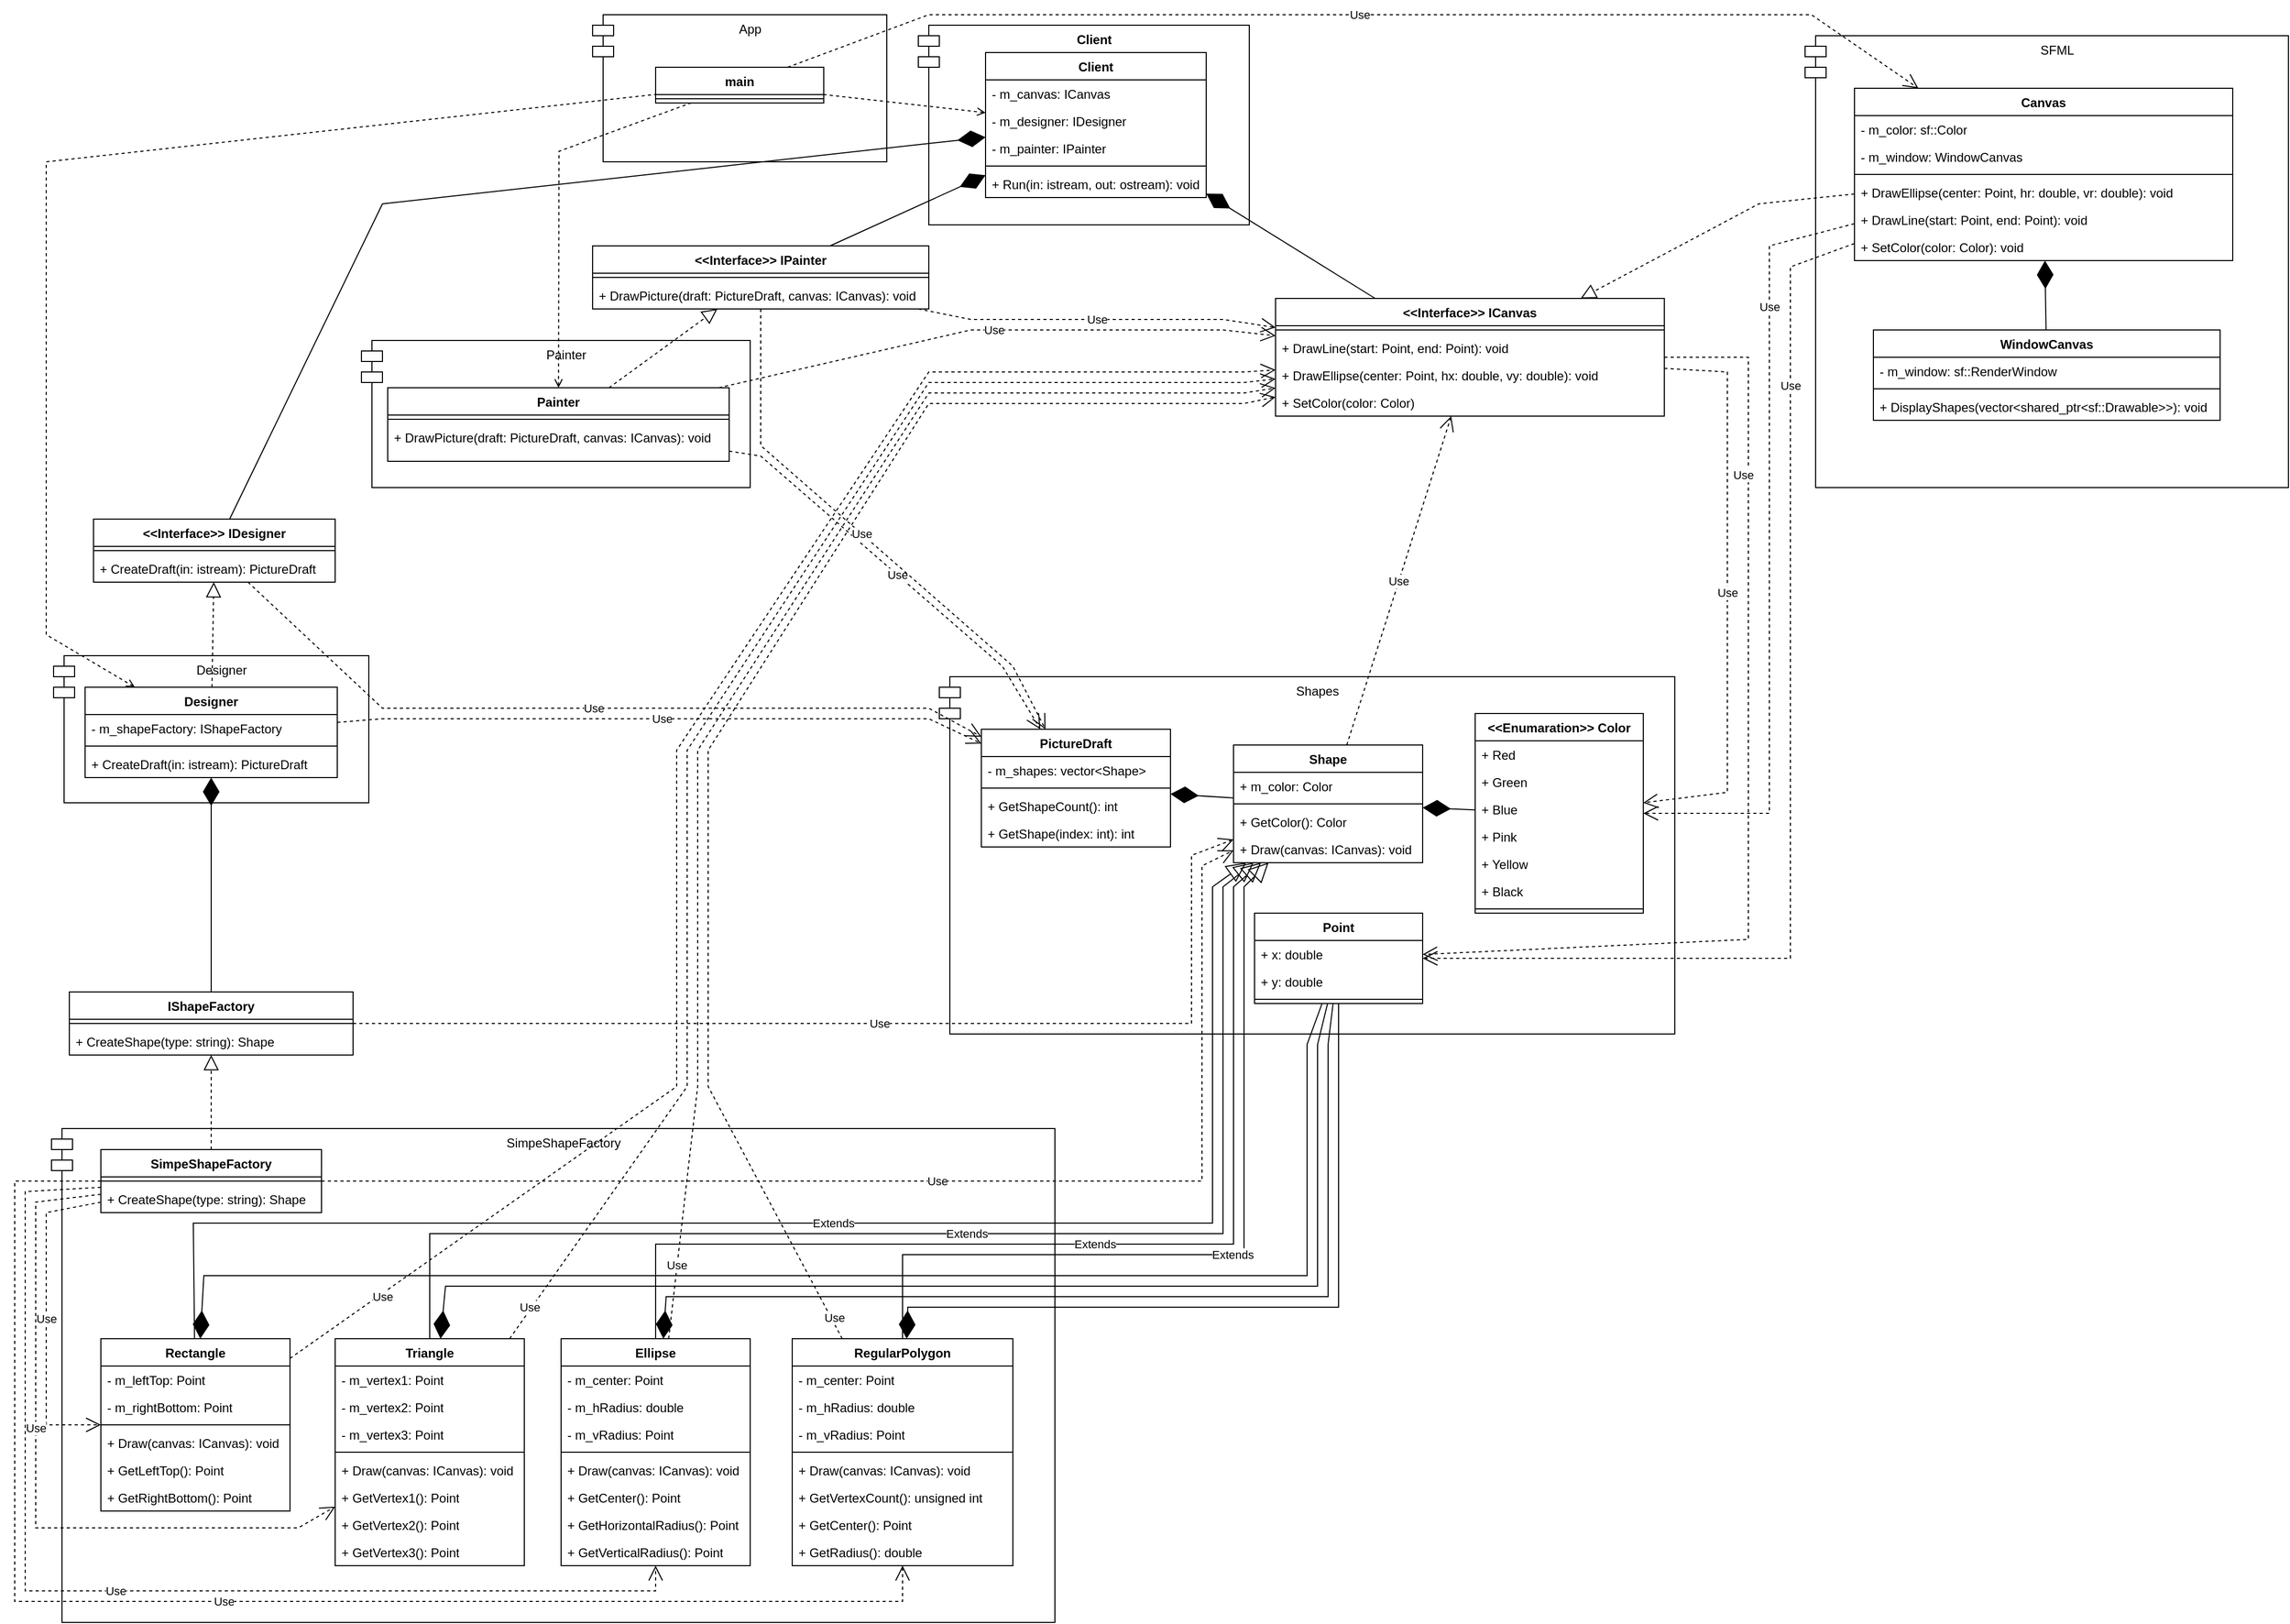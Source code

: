 <mxfile version="24.7.17">
  <diagram id="C5RBs43oDa-KdzZeNtuy" name="Page-1">
    <mxGraphModel dx="2014" dy="634" grid="1" gridSize="10" guides="1" tooltips="1" connect="1" arrows="1" fold="1" page="1" pageScale="1" pageWidth="827" pageHeight="1169" math="0" shadow="0">
      <root>
        <mxCell id="WIyWlLk6GJQsqaUBKTNV-0" />
        <mxCell id="WIyWlLk6GJQsqaUBKTNV-1" parent="WIyWlLk6GJQsqaUBKTNV-0" />
        <mxCell id="qUWOvB7P-RIT3ytEnXdl-80" value="SimpeShapeFactory" style="shape=module;align=left;spacingLeft=20;align=center;verticalAlign=top;whiteSpace=wrap;html=1;" parent="WIyWlLk6GJQsqaUBKTNV-1" vertex="1">
          <mxGeometry x="-475" y="1080" width="955" height="470" as="geometry" />
        </mxCell>
        <mxCell id="qUWOvB7P-RIT3ytEnXdl-72" value="Designer" style="shape=module;align=left;spacingLeft=20;align=center;verticalAlign=top;whiteSpace=wrap;html=1;" parent="WIyWlLk6GJQsqaUBKTNV-1" vertex="1">
          <mxGeometry x="-473" y="630" width="300" height="140" as="geometry" />
        </mxCell>
        <mxCell id="qUWOvB7P-RIT3ytEnXdl-71" value="Painter" style="shape=module;align=left;spacingLeft=20;align=center;verticalAlign=top;whiteSpace=wrap;html=1;" parent="WIyWlLk6GJQsqaUBKTNV-1" vertex="1">
          <mxGeometry x="-180" y="330" width="370" height="140" as="geometry" />
        </mxCell>
        <mxCell id="qUWOvB7P-RIT3ytEnXdl-24" value="Shapes" style="shape=module;align=left;spacingLeft=20;align=center;verticalAlign=top;whiteSpace=wrap;html=1;" parent="WIyWlLk6GJQsqaUBKTNV-1" vertex="1">
          <mxGeometry x="370" y="650" width="700" height="340" as="geometry" />
        </mxCell>
        <mxCell id="mTHOiytMiAY_9Srzv-4_-0" value="App" style="shape=module;align=left;spacingLeft=20;align=center;verticalAlign=top;whiteSpace=wrap;html=1;" parent="WIyWlLk6GJQsqaUBKTNV-1" vertex="1">
          <mxGeometry x="40" y="20" width="280" height="140" as="geometry" />
        </mxCell>
        <mxCell id="mTHOiytMiAY_9Srzv-4_-1" value="main" style="swimlane;fontStyle=1;align=center;verticalAlign=top;childLayout=stackLayout;horizontal=1;startSize=26;horizontalStack=0;resizeParent=1;resizeParentMax=0;resizeLast=0;collapsible=1;marginBottom=0;whiteSpace=wrap;html=1;" parent="WIyWlLk6GJQsqaUBKTNV-1" vertex="1">
          <mxGeometry x="100" y="70" width="160" height="34" as="geometry" />
        </mxCell>
        <mxCell id="mTHOiytMiAY_9Srzv-4_-3" value="" style="line;strokeWidth=1;fillColor=none;align=left;verticalAlign=middle;spacingTop=-1;spacingLeft=3;spacingRight=3;rotatable=0;labelPosition=right;points=[];portConstraint=eastwest;strokeColor=inherit;" parent="mTHOiytMiAY_9Srzv-4_-1" vertex="1">
          <mxGeometry y="26" width="160" height="8" as="geometry" />
        </mxCell>
        <mxCell id="iTU8CWuqNN1o5s3GDNfk-7" value="&lt;span style=&quot;font-weight: 700;&quot;&gt;Client&lt;/span&gt;" style="shape=module;align=left;spacingLeft=20;align=center;verticalAlign=top;whiteSpace=wrap;html=1;" parent="WIyWlLk6GJQsqaUBKTNV-1" vertex="1">
          <mxGeometry x="350" y="30" width="315" height="190" as="geometry" />
        </mxCell>
        <mxCell id="iTU8CWuqNN1o5s3GDNfk-0" value="Client" style="swimlane;fontStyle=1;align=center;verticalAlign=top;childLayout=stackLayout;horizontal=1;startSize=26;horizontalStack=0;resizeParent=1;resizeParentMax=0;resizeLast=0;collapsible=1;marginBottom=0;whiteSpace=wrap;html=1;" parent="WIyWlLk6GJQsqaUBKTNV-1" vertex="1">
          <mxGeometry x="414" y="56" width="210" height="138" as="geometry" />
        </mxCell>
        <mxCell id="iTU8CWuqNN1o5s3GDNfk-1" value="- m_canvas: ICanvas" style="text;strokeColor=none;fillColor=none;align=left;verticalAlign=top;spacingLeft=4;spacingRight=4;overflow=hidden;rotatable=0;points=[[0,0.5],[1,0.5]];portConstraint=eastwest;whiteSpace=wrap;html=1;" parent="iTU8CWuqNN1o5s3GDNfk-0" vertex="1">
          <mxGeometry y="26" width="210" height="26" as="geometry" />
        </mxCell>
        <mxCell id="iTU8CWuqNN1o5s3GDNfk-4" value="- m_designer: IDesigner" style="text;strokeColor=none;fillColor=none;align=left;verticalAlign=top;spacingLeft=4;spacingRight=4;overflow=hidden;rotatable=0;points=[[0,0.5],[1,0.5]];portConstraint=eastwest;whiteSpace=wrap;html=1;" parent="iTU8CWuqNN1o5s3GDNfk-0" vertex="1">
          <mxGeometry y="52" width="210" height="26" as="geometry" />
        </mxCell>
        <mxCell id="iTU8CWuqNN1o5s3GDNfk-5" value="- m_painter: IPainter" style="text;strokeColor=none;fillColor=none;align=left;verticalAlign=top;spacingLeft=4;spacingRight=4;overflow=hidden;rotatable=0;points=[[0,0.5],[1,0.5]];portConstraint=eastwest;whiteSpace=wrap;html=1;" parent="iTU8CWuqNN1o5s3GDNfk-0" vertex="1">
          <mxGeometry y="78" width="210" height="26" as="geometry" />
        </mxCell>
        <mxCell id="iTU8CWuqNN1o5s3GDNfk-2" value="" style="line;strokeWidth=1;fillColor=none;align=left;verticalAlign=middle;spacingTop=-1;spacingLeft=3;spacingRight=3;rotatable=0;labelPosition=right;points=[];portConstraint=eastwest;strokeColor=inherit;" parent="iTU8CWuqNN1o5s3GDNfk-0" vertex="1">
          <mxGeometry y="104" width="210" height="8" as="geometry" />
        </mxCell>
        <mxCell id="iTU8CWuqNN1o5s3GDNfk-3" value="+ Run(in: istream, out: ostream): void" style="text;strokeColor=none;fillColor=none;align=left;verticalAlign=top;spacingLeft=4;spacingRight=4;overflow=hidden;rotatable=0;points=[[0,0.5],[1,0.5]];portConstraint=eastwest;whiteSpace=wrap;html=1;" parent="iTU8CWuqNN1o5s3GDNfk-0" vertex="1">
          <mxGeometry y="112" width="210" height="26" as="geometry" />
        </mxCell>
        <mxCell id="iTU8CWuqNN1o5s3GDNfk-6" value="" style="endArrow=none;endFill=0;endSize=24;html=1;rounded=0;dashed=1;startArrow=open;startFill=0;" parent="WIyWlLk6GJQsqaUBKTNV-1" source="iTU8CWuqNN1o5s3GDNfk-0" target="mTHOiytMiAY_9Srzv-4_-1" edge="1">
          <mxGeometry width="160" relative="1" as="geometry">
            <mxPoint x="130" y="200" as="sourcePoint" />
            <mxPoint x="290" y="200" as="targetPoint" />
          </mxGeometry>
        </mxCell>
        <mxCell id="iTU8CWuqNN1o5s3GDNfk-9" value="&amp;lt;&amp;lt;Interface&amp;gt;&amp;gt; IPainter" style="swimlane;fontStyle=1;align=center;verticalAlign=top;childLayout=stackLayout;horizontal=1;startSize=26;horizontalStack=0;resizeParent=1;resizeParentMax=0;resizeLast=0;collapsible=1;marginBottom=0;whiteSpace=wrap;html=1;" parent="WIyWlLk6GJQsqaUBKTNV-1" vertex="1">
          <mxGeometry x="40" y="240" width="320" height="60" as="geometry" />
        </mxCell>
        <mxCell id="iTU8CWuqNN1o5s3GDNfk-11" value="" style="line;strokeWidth=1;fillColor=none;align=left;verticalAlign=middle;spacingTop=-1;spacingLeft=3;spacingRight=3;rotatable=0;labelPosition=right;points=[];portConstraint=eastwest;strokeColor=inherit;" parent="iTU8CWuqNN1o5s3GDNfk-9" vertex="1">
          <mxGeometry y="26" width="320" height="8" as="geometry" />
        </mxCell>
        <mxCell id="iTU8CWuqNN1o5s3GDNfk-12" value="+ DrawPicture(draft: PictureDraft, canvas: ICanvas): void" style="text;strokeColor=none;fillColor=none;align=left;verticalAlign=top;spacingLeft=4;spacingRight=4;overflow=hidden;rotatable=0;points=[[0,0.5],[1,0.5]];portConstraint=eastwest;whiteSpace=wrap;html=1;" parent="iTU8CWuqNN1o5s3GDNfk-9" vertex="1">
          <mxGeometry y="34" width="320" height="26" as="geometry" />
        </mxCell>
        <mxCell id="qUWOvB7P-RIT3ytEnXdl-0" value="&amp;lt;&amp;lt;Interface&amp;gt;&amp;gt; IDesigner" style="swimlane;fontStyle=1;align=center;verticalAlign=top;childLayout=stackLayout;horizontal=1;startSize=26;horizontalStack=0;resizeParent=1;resizeParentMax=0;resizeLast=0;collapsible=1;marginBottom=0;whiteSpace=wrap;html=1;" parent="WIyWlLk6GJQsqaUBKTNV-1" vertex="1">
          <mxGeometry x="-435" y="500" width="230" height="60" as="geometry" />
        </mxCell>
        <mxCell id="qUWOvB7P-RIT3ytEnXdl-1" value="" style="line;strokeWidth=1;fillColor=none;align=left;verticalAlign=middle;spacingTop=-1;spacingLeft=3;spacingRight=3;rotatable=0;labelPosition=right;points=[];portConstraint=eastwest;strokeColor=inherit;" parent="qUWOvB7P-RIT3ytEnXdl-0" vertex="1">
          <mxGeometry y="26" width="230" height="8" as="geometry" />
        </mxCell>
        <mxCell id="qUWOvB7P-RIT3ytEnXdl-2" value="+ CreateDraft(in: istream):&amp;nbsp;&lt;span style=&quot;text-align: center;&quot;&gt;PictureDraft&lt;/span&gt;" style="text;strokeColor=none;fillColor=none;align=left;verticalAlign=top;spacingLeft=4;spacingRight=4;overflow=hidden;rotatable=0;points=[[0,0.5],[1,0.5]];portConstraint=eastwest;whiteSpace=wrap;html=1;" parent="qUWOvB7P-RIT3ytEnXdl-0" vertex="1">
          <mxGeometry y="34" width="230" height="26" as="geometry" />
        </mxCell>
        <mxCell id="qUWOvB7P-RIT3ytEnXdl-3" value="" style="endArrow=diamondThin;endFill=1;endSize=24;html=1;rounded=0;" parent="WIyWlLk6GJQsqaUBKTNV-1" source="iTU8CWuqNN1o5s3GDNfk-9" target="iTU8CWuqNN1o5s3GDNfk-0" edge="1">
          <mxGeometry width="160" relative="1" as="geometry">
            <mxPoint x="40" y="410" as="sourcePoint" />
            <mxPoint x="20" y="460" as="targetPoint" />
          </mxGeometry>
        </mxCell>
        <mxCell id="qUWOvB7P-RIT3ytEnXdl-4" value="" style="endArrow=diamondThin;endFill=1;endSize=24;html=1;rounded=0;" parent="WIyWlLk6GJQsqaUBKTNV-1" source="qUWOvB7P-RIT3ytEnXdl-0" target="iTU8CWuqNN1o5s3GDNfk-0" edge="1">
          <mxGeometry width="160" relative="1" as="geometry">
            <mxPoint x="215" y="420" as="sourcePoint" />
            <mxPoint x="215" y="374" as="targetPoint" />
            <Array as="points">
              <mxPoint x="-160" y="200" />
            </Array>
          </mxGeometry>
        </mxCell>
        <mxCell id="qUWOvB7P-RIT3ytEnXdl-5" value="PictureDraft" style="swimlane;fontStyle=1;align=center;verticalAlign=top;childLayout=stackLayout;horizontal=1;startSize=26;horizontalStack=0;resizeParent=1;resizeParentMax=0;resizeLast=0;collapsible=1;marginBottom=0;whiteSpace=wrap;html=1;" parent="WIyWlLk6GJQsqaUBKTNV-1" vertex="1">
          <mxGeometry x="410" y="700" width="180" height="112" as="geometry" />
        </mxCell>
        <mxCell id="qUWOvB7P-RIT3ytEnXdl-6" value="- m_shapes: vector&amp;lt;Shape&amp;gt;" style="text;strokeColor=none;fillColor=none;align=left;verticalAlign=top;spacingLeft=4;spacingRight=4;overflow=hidden;rotatable=0;points=[[0,0.5],[1,0.5]];portConstraint=eastwest;whiteSpace=wrap;html=1;" parent="qUWOvB7P-RIT3ytEnXdl-5" vertex="1">
          <mxGeometry y="26" width="180" height="26" as="geometry" />
        </mxCell>
        <mxCell id="qUWOvB7P-RIT3ytEnXdl-7" value="" style="line;strokeWidth=1;fillColor=none;align=left;verticalAlign=middle;spacingTop=-1;spacingLeft=3;spacingRight=3;rotatable=0;labelPosition=right;points=[];portConstraint=eastwest;strokeColor=inherit;" parent="qUWOvB7P-RIT3ytEnXdl-5" vertex="1">
          <mxGeometry y="52" width="180" height="8" as="geometry" />
        </mxCell>
        <mxCell id="qUWOvB7P-RIT3ytEnXdl-8" value="+ GetShapeCount(): int" style="text;strokeColor=none;fillColor=none;align=left;verticalAlign=top;spacingLeft=4;spacingRight=4;overflow=hidden;rotatable=0;points=[[0,0.5],[1,0.5]];portConstraint=eastwest;whiteSpace=wrap;html=1;" parent="qUWOvB7P-RIT3ytEnXdl-5" vertex="1">
          <mxGeometry y="60" width="180" height="26" as="geometry" />
        </mxCell>
        <mxCell id="qUWOvB7P-RIT3ytEnXdl-9" value="+ GetShape(index: int): int" style="text;strokeColor=none;fillColor=none;align=left;verticalAlign=top;spacingLeft=4;spacingRight=4;overflow=hidden;rotatable=0;points=[[0,0.5],[1,0.5]];portConstraint=eastwest;whiteSpace=wrap;html=1;" parent="qUWOvB7P-RIT3ytEnXdl-5" vertex="1">
          <mxGeometry y="86" width="180" height="26" as="geometry" />
        </mxCell>
        <mxCell id="qUWOvB7P-RIT3ytEnXdl-10" value="Shape" style="swimlane;fontStyle=1;align=center;verticalAlign=top;childLayout=stackLayout;horizontal=1;startSize=26;horizontalStack=0;resizeParent=1;resizeParentMax=0;resizeLast=0;collapsible=1;marginBottom=0;whiteSpace=wrap;html=1;" parent="WIyWlLk6GJQsqaUBKTNV-1" vertex="1">
          <mxGeometry x="650" y="715" width="180" height="112" as="geometry" />
        </mxCell>
        <mxCell id="qUWOvB7P-RIT3ytEnXdl-11" value="+ m_color: Color" style="text;strokeColor=none;fillColor=none;align=left;verticalAlign=top;spacingLeft=4;spacingRight=4;overflow=hidden;rotatable=0;points=[[0,0.5],[1,0.5]];portConstraint=eastwest;whiteSpace=wrap;html=1;" parent="qUWOvB7P-RIT3ytEnXdl-10" vertex="1">
          <mxGeometry y="26" width="180" height="26" as="geometry" />
        </mxCell>
        <mxCell id="qUWOvB7P-RIT3ytEnXdl-12" value="" style="line;strokeWidth=1;fillColor=none;align=left;verticalAlign=middle;spacingTop=-1;spacingLeft=3;spacingRight=3;rotatable=0;labelPosition=right;points=[];portConstraint=eastwest;strokeColor=inherit;" parent="qUWOvB7P-RIT3ytEnXdl-10" vertex="1">
          <mxGeometry y="52" width="180" height="8" as="geometry" />
        </mxCell>
        <mxCell id="qUWOvB7P-RIT3ytEnXdl-13" value="+ GetColor(): Color" style="text;strokeColor=none;fillColor=none;align=left;verticalAlign=top;spacingLeft=4;spacingRight=4;overflow=hidden;rotatable=0;points=[[0,0.5],[1,0.5]];portConstraint=eastwest;whiteSpace=wrap;html=1;" parent="qUWOvB7P-RIT3ytEnXdl-10" vertex="1">
          <mxGeometry y="60" width="180" height="26" as="geometry" />
        </mxCell>
        <mxCell id="qUWOvB7P-RIT3ytEnXdl-37" value="+ Draw(canvas: ICanvas): void" style="text;strokeColor=none;fillColor=none;align=left;verticalAlign=top;spacingLeft=4;spacingRight=4;overflow=hidden;rotatable=0;points=[[0,0.5],[1,0.5]];portConstraint=eastwest;whiteSpace=wrap;html=1;" parent="qUWOvB7P-RIT3ytEnXdl-10" vertex="1">
          <mxGeometry y="86" width="180" height="26" as="geometry" />
        </mxCell>
        <mxCell id="qUWOvB7P-RIT3ytEnXdl-14" value="&amp;lt;&amp;lt;Enumaration&amp;gt;&amp;gt; Color" style="swimlane;fontStyle=1;align=center;verticalAlign=top;childLayout=stackLayout;horizontal=1;startSize=26;horizontalStack=0;resizeParent=1;resizeParentMax=0;resizeLast=0;collapsible=1;marginBottom=0;whiteSpace=wrap;html=1;" parent="WIyWlLk6GJQsqaUBKTNV-1" vertex="1">
          <mxGeometry x="880" y="685" width="160" height="190" as="geometry" />
        </mxCell>
        <mxCell id="qUWOvB7P-RIT3ytEnXdl-15" value="+ Red" style="text;strokeColor=none;fillColor=none;align=left;verticalAlign=top;spacingLeft=4;spacingRight=4;overflow=hidden;rotatable=0;points=[[0,0.5],[1,0.5]];portConstraint=eastwest;whiteSpace=wrap;html=1;" parent="qUWOvB7P-RIT3ytEnXdl-14" vertex="1">
          <mxGeometry y="26" width="160" height="26" as="geometry" />
        </mxCell>
        <mxCell id="qUWOvB7P-RIT3ytEnXdl-18" value="+ Green" style="text;strokeColor=none;fillColor=none;align=left;verticalAlign=top;spacingLeft=4;spacingRight=4;overflow=hidden;rotatable=0;points=[[0,0.5],[1,0.5]];portConstraint=eastwest;whiteSpace=wrap;html=1;" parent="qUWOvB7P-RIT3ytEnXdl-14" vertex="1">
          <mxGeometry y="52" width="160" height="26" as="geometry" />
        </mxCell>
        <mxCell id="qUWOvB7P-RIT3ytEnXdl-19" value="+ Blue" style="text;strokeColor=none;fillColor=none;align=left;verticalAlign=top;spacingLeft=4;spacingRight=4;overflow=hidden;rotatable=0;points=[[0,0.5],[1,0.5]];portConstraint=eastwest;whiteSpace=wrap;html=1;" parent="qUWOvB7P-RIT3ytEnXdl-14" vertex="1">
          <mxGeometry y="78" width="160" height="26" as="geometry" />
        </mxCell>
        <mxCell id="qUWOvB7P-RIT3ytEnXdl-20" value="+ Pink" style="text;strokeColor=none;fillColor=none;align=left;verticalAlign=top;spacingLeft=4;spacingRight=4;overflow=hidden;rotatable=0;points=[[0,0.5],[1,0.5]];portConstraint=eastwest;whiteSpace=wrap;html=1;" parent="qUWOvB7P-RIT3ytEnXdl-14" vertex="1">
          <mxGeometry y="104" width="160" height="26" as="geometry" />
        </mxCell>
        <mxCell id="qUWOvB7P-RIT3ytEnXdl-21" value="+ Yellow" style="text;strokeColor=none;fillColor=none;align=left;verticalAlign=top;spacingLeft=4;spacingRight=4;overflow=hidden;rotatable=0;points=[[0,0.5],[1,0.5]];portConstraint=eastwest;whiteSpace=wrap;html=1;" parent="qUWOvB7P-RIT3ytEnXdl-14" vertex="1">
          <mxGeometry y="130" width="160" height="26" as="geometry" />
        </mxCell>
        <mxCell id="qUWOvB7P-RIT3ytEnXdl-22" value="+ Black" style="text;strokeColor=none;fillColor=none;align=left;verticalAlign=top;spacingLeft=4;spacingRight=4;overflow=hidden;rotatable=0;points=[[0,0.5],[1,0.5]];portConstraint=eastwest;whiteSpace=wrap;html=1;" parent="qUWOvB7P-RIT3ytEnXdl-14" vertex="1">
          <mxGeometry y="156" width="160" height="26" as="geometry" />
        </mxCell>
        <mxCell id="qUWOvB7P-RIT3ytEnXdl-16" value="" style="line;strokeWidth=1;fillColor=none;align=left;verticalAlign=middle;spacingTop=-1;spacingLeft=3;spacingRight=3;rotatable=0;labelPosition=right;points=[];portConstraint=eastwest;strokeColor=inherit;" parent="qUWOvB7P-RIT3ytEnXdl-14" vertex="1">
          <mxGeometry y="182" width="160" height="8" as="geometry" />
        </mxCell>
        <mxCell id="qUWOvB7P-RIT3ytEnXdl-23" value="" style="endArrow=diamondThin;endFill=1;endSize=24;html=1;rounded=0;" parent="WIyWlLk6GJQsqaUBKTNV-1" source="qUWOvB7P-RIT3ytEnXdl-14" target="qUWOvB7P-RIT3ytEnXdl-10" edge="1">
          <mxGeometry width="160" relative="1" as="geometry">
            <mxPoint x="620" y="680" as="sourcePoint" />
            <mxPoint x="780" y="680" as="targetPoint" />
          </mxGeometry>
        </mxCell>
        <mxCell id="qUWOvB7P-RIT3ytEnXdl-26" value="" style="endArrow=diamondThin;endFill=1;endSize=24;html=1;rounded=0;" parent="WIyWlLk6GJQsqaUBKTNV-1" source="qUWOvB7P-RIT3ytEnXdl-10" target="qUWOvB7P-RIT3ytEnXdl-5" edge="1">
          <mxGeometry width="160" relative="1" as="geometry">
            <mxPoint x="880" y="764" as="sourcePoint" />
            <mxPoint x="810" y="754" as="targetPoint" />
          </mxGeometry>
        </mxCell>
        <mxCell id="qUWOvB7P-RIT3ytEnXdl-27" value="SFML" style="shape=module;align=left;spacingLeft=20;align=center;verticalAlign=top;whiteSpace=wrap;html=1;" parent="WIyWlLk6GJQsqaUBKTNV-1" vertex="1">
          <mxGeometry x="1194" y="40" width="460" height="430" as="geometry" />
        </mxCell>
        <mxCell id="qUWOvB7P-RIT3ytEnXdl-28" value="Use" style="endArrow=open;endSize=12;dashed=1;html=1;rounded=0;" parent="WIyWlLk6GJQsqaUBKTNV-1" source="qUWOvB7P-RIT3ytEnXdl-0" target="qUWOvB7P-RIT3ytEnXdl-5" edge="1">
          <mxGeometry width="160" relative="1" as="geometry">
            <mxPoint x="300" y="520" as="sourcePoint" />
            <mxPoint x="460" y="520" as="targetPoint" />
            <Array as="points">
              <mxPoint x="-160" y="680" />
              <mxPoint x="360" y="680" />
            </Array>
          </mxGeometry>
        </mxCell>
        <mxCell id="qUWOvB7P-RIT3ytEnXdl-29" value="&amp;lt;&amp;lt;Interface&amp;gt;&amp;gt; ICanvas" style="swimlane;fontStyle=1;align=center;verticalAlign=top;childLayout=stackLayout;horizontal=1;startSize=26;horizontalStack=0;resizeParent=1;resizeParentMax=0;resizeLast=0;collapsible=1;marginBottom=0;whiteSpace=wrap;html=1;" parent="WIyWlLk6GJQsqaUBKTNV-1" vertex="1">
          <mxGeometry x="690" y="290" width="370" height="112" as="geometry" />
        </mxCell>
        <mxCell id="qUWOvB7P-RIT3ytEnXdl-30" value="" style="line;strokeWidth=1;fillColor=none;align=left;verticalAlign=middle;spacingTop=-1;spacingLeft=3;spacingRight=3;rotatable=0;labelPosition=right;points=[];portConstraint=eastwest;strokeColor=inherit;" parent="qUWOvB7P-RIT3ytEnXdl-29" vertex="1">
          <mxGeometry y="26" width="370" height="8" as="geometry" />
        </mxCell>
        <mxCell id="qUWOvB7P-RIT3ytEnXdl-31" value="+ DrawLine(start: Point, end: Point): void" style="text;strokeColor=none;fillColor=none;align=left;verticalAlign=top;spacingLeft=4;spacingRight=4;overflow=hidden;rotatable=0;points=[[0,0.5],[1,0.5]];portConstraint=eastwest;whiteSpace=wrap;html=1;" parent="qUWOvB7P-RIT3ytEnXdl-29" vertex="1">
          <mxGeometry y="34" width="370" height="26" as="geometry" />
        </mxCell>
        <mxCell id="qUWOvB7P-RIT3ytEnXdl-32" value="+ DrawEllipse(center: Point, hx: double, vy: double): void" style="text;strokeColor=none;fillColor=none;align=left;verticalAlign=top;spacingLeft=4;spacingRight=4;overflow=hidden;rotatable=0;points=[[0,0.5],[1,0.5]];portConstraint=eastwest;whiteSpace=wrap;html=1;" parent="qUWOvB7P-RIT3ytEnXdl-29" vertex="1">
          <mxGeometry y="60" width="370" height="26" as="geometry" />
        </mxCell>
        <mxCell id="qUWOvB7P-RIT3ytEnXdl-33" value="+ SetColor(color: Color)" style="text;strokeColor=none;fillColor=none;align=left;verticalAlign=top;spacingLeft=4;spacingRight=4;overflow=hidden;rotatable=0;points=[[0,0.5],[1,0.5]];portConstraint=eastwest;whiteSpace=wrap;html=1;" parent="qUWOvB7P-RIT3ytEnXdl-29" vertex="1">
          <mxGeometry y="86" width="370" height="26" as="geometry" />
        </mxCell>
        <mxCell id="qUWOvB7P-RIT3ytEnXdl-34" value="" style="endArrow=diamondThin;endFill=1;endSize=24;html=1;rounded=0;" parent="WIyWlLk6GJQsqaUBKTNV-1" source="qUWOvB7P-RIT3ytEnXdl-29" target="iTU8CWuqNN1o5s3GDNfk-0" edge="1">
          <mxGeometry width="160" relative="1" as="geometry">
            <mxPoint x="442" y="420" as="sourcePoint" />
            <mxPoint x="490" y="204" as="targetPoint" />
          </mxGeometry>
        </mxCell>
        <mxCell id="qUWOvB7P-RIT3ytEnXdl-36" value="Use" style="endArrow=open;endSize=12;dashed=1;html=1;rounded=0;" parent="WIyWlLk6GJQsqaUBKTNV-1" source="qUWOvB7P-RIT3ytEnXdl-29" target="qUWOvB7P-RIT3ytEnXdl-14" edge="1">
          <mxGeometry width="160" relative="1" as="geometry">
            <mxPoint x="700" y="360" as="sourcePoint" />
            <mxPoint x="860" y="360" as="targetPoint" />
            <Array as="points">
              <mxPoint x="1120" y="360" />
              <mxPoint x="1120" y="760" />
            </Array>
          </mxGeometry>
        </mxCell>
        <mxCell id="qUWOvB7P-RIT3ytEnXdl-38" value="Use" style="endArrow=open;endSize=12;dashed=1;html=1;rounded=0;" parent="WIyWlLk6GJQsqaUBKTNV-1" source="qUWOvB7P-RIT3ytEnXdl-10" target="qUWOvB7P-RIT3ytEnXdl-29" edge="1">
          <mxGeometry width="160" relative="1" as="geometry">
            <mxPoint x="310" y="510" as="sourcePoint" />
            <mxPoint x="470" y="510" as="targetPoint" />
          </mxGeometry>
        </mxCell>
        <mxCell id="qUWOvB7P-RIT3ytEnXdl-39" value="Canvas" style="swimlane;fontStyle=1;align=center;verticalAlign=top;childLayout=stackLayout;horizontal=1;startSize=26;horizontalStack=0;resizeParent=1;resizeParentMax=0;resizeLast=0;collapsible=1;marginBottom=0;whiteSpace=wrap;html=1;" parent="WIyWlLk6GJQsqaUBKTNV-1" vertex="1">
          <mxGeometry x="1241" y="90" width="360" height="164" as="geometry" />
        </mxCell>
        <mxCell id="qUWOvB7P-RIT3ytEnXdl-40" value="- m_color: sf::Color" style="text;strokeColor=none;fillColor=none;align=left;verticalAlign=top;spacingLeft=4;spacingRight=4;overflow=hidden;rotatable=0;points=[[0,0.5],[1,0.5]];portConstraint=eastwest;whiteSpace=wrap;html=1;" parent="qUWOvB7P-RIT3ytEnXdl-39" vertex="1">
          <mxGeometry y="26" width="360" height="26" as="geometry" />
        </mxCell>
        <mxCell id="qUWOvB7P-RIT3ytEnXdl-55" value="- m_window: WindowCanvas" style="text;strokeColor=none;fillColor=none;align=left;verticalAlign=top;spacingLeft=4;spacingRight=4;overflow=hidden;rotatable=0;points=[[0,0.5],[1,0.5]];portConstraint=eastwest;whiteSpace=wrap;html=1;" parent="qUWOvB7P-RIT3ytEnXdl-39" vertex="1">
          <mxGeometry y="52" width="360" height="26" as="geometry" />
        </mxCell>
        <mxCell id="qUWOvB7P-RIT3ytEnXdl-41" value="" style="line;strokeWidth=1;fillColor=none;align=left;verticalAlign=middle;spacingTop=-1;spacingLeft=3;spacingRight=3;rotatable=0;labelPosition=right;points=[];portConstraint=eastwest;strokeColor=inherit;" parent="qUWOvB7P-RIT3ytEnXdl-39" vertex="1">
          <mxGeometry y="78" width="360" height="8" as="geometry" />
        </mxCell>
        <mxCell id="qUWOvB7P-RIT3ytEnXdl-49" value="+ DrawEllipse(center: Point, hr: double, vr: double): void" style="text;strokeColor=none;fillColor=none;align=left;verticalAlign=top;spacingLeft=4;spacingRight=4;overflow=hidden;rotatable=0;points=[[0,0.5],[1,0.5]];portConstraint=eastwest;whiteSpace=wrap;html=1;" parent="qUWOvB7P-RIT3ytEnXdl-39" vertex="1">
          <mxGeometry y="86" width="360" height="26" as="geometry" />
        </mxCell>
        <mxCell id="qUWOvB7P-RIT3ytEnXdl-48" value="+ DrawLine(start: Point, end: Point): void" style="text;strokeColor=none;fillColor=none;align=left;verticalAlign=top;spacingLeft=4;spacingRight=4;overflow=hidden;rotatable=0;points=[[0,0.5],[1,0.5]];portConstraint=eastwest;whiteSpace=wrap;html=1;" parent="qUWOvB7P-RIT3ytEnXdl-39" vertex="1">
          <mxGeometry y="112" width="360" height="26" as="geometry" />
        </mxCell>
        <mxCell id="qUWOvB7P-RIT3ytEnXdl-42" value="+ SetColor(color: Color): void" style="text;strokeColor=none;fillColor=none;align=left;verticalAlign=top;spacingLeft=4;spacingRight=4;overflow=hidden;rotatable=0;points=[[0,0.5],[1,0.5]];portConstraint=eastwest;whiteSpace=wrap;html=1;" parent="qUWOvB7P-RIT3ytEnXdl-39" vertex="1">
          <mxGeometry y="138" width="360" height="26" as="geometry" />
        </mxCell>
        <mxCell id="qUWOvB7P-RIT3ytEnXdl-43" value="Use" style="endArrow=open;endSize=12;dashed=1;html=1;rounded=0;" parent="WIyWlLk6GJQsqaUBKTNV-1" source="qUWOvB7P-RIT3ytEnXdl-39" target="qUWOvB7P-RIT3ytEnXdl-14" edge="1">
          <mxGeometry x="-0.62" width="160" relative="1" as="geometry">
            <mxPoint x="731" y="750" as="sourcePoint" />
            <mxPoint x="891" y="750" as="targetPoint" />
            <Array as="points">
              <mxPoint x="1160" y="240" />
              <mxPoint x="1160" y="780" />
            </Array>
            <mxPoint as="offset" />
          </mxGeometry>
        </mxCell>
        <mxCell id="qUWOvB7P-RIT3ytEnXdl-51" value="WindowCanvas" style="swimlane;fontStyle=1;align=center;verticalAlign=top;childLayout=stackLayout;horizontal=1;startSize=26;horizontalStack=0;resizeParent=1;resizeParentMax=0;resizeLast=0;collapsible=1;marginBottom=0;whiteSpace=wrap;html=1;" parent="WIyWlLk6GJQsqaUBKTNV-1" vertex="1">
          <mxGeometry x="1259" y="320" width="330" height="86" as="geometry" />
        </mxCell>
        <mxCell id="qUWOvB7P-RIT3ytEnXdl-52" value="- m_window: sf::RenderWindow" style="text;strokeColor=none;fillColor=none;align=left;verticalAlign=top;spacingLeft=4;spacingRight=4;overflow=hidden;rotatable=0;points=[[0,0.5],[1,0.5]];portConstraint=eastwest;fontStyle=0" parent="qUWOvB7P-RIT3ytEnXdl-51" vertex="1">
          <mxGeometry y="26" width="330" height="26" as="geometry" />
        </mxCell>
        <mxCell id="qUWOvB7P-RIT3ytEnXdl-53" value="" style="line;strokeWidth=1;fillColor=none;align=left;verticalAlign=middle;spacingTop=-1;spacingLeft=3;spacingRight=3;rotatable=0;labelPosition=right;points=[];portConstraint=eastwest;strokeColor=inherit;" parent="qUWOvB7P-RIT3ytEnXdl-51" vertex="1">
          <mxGeometry y="52" width="330" height="8" as="geometry" />
        </mxCell>
        <mxCell id="qUWOvB7P-RIT3ytEnXdl-54" value="+ DisplayShapes(vector&lt;shared_ptr&lt;sf::Drawable&gt;&gt;): void" style="text;strokeColor=none;fillColor=none;align=left;verticalAlign=top;spacingLeft=4;spacingRight=4;overflow=hidden;rotatable=0;points=[[0,0.5],[1,0.5]];portConstraint=eastwest;fontStyle=0" parent="qUWOvB7P-RIT3ytEnXdl-51" vertex="1">
          <mxGeometry y="60" width="330" height="26" as="geometry" />
        </mxCell>
        <mxCell id="qUWOvB7P-RIT3ytEnXdl-56" value="" style="endArrow=diamondThin;endFill=1;endSize=24;html=1;rounded=0;" parent="WIyWlLk6GJQsqaUBKTNV-1" source="qUWOvB7P-RIT3ytEnXdl-51" target="qUWOvB7P-RIT3ytEnXdl-39" edge="1">
          <mxGeometry width="160" relative="1" as="geometry">
            <mxPoint x="1534" y="180" as="sourcePoint" />
            <mxPoint x="1694" y="180" as="targetPoint" />
          </mxGeometry>
        </mxCell>
        <mxCell id="qUWOvB7P-RIT3ytEnXdl-57" value="Use" style="endArrow=open;endSize=12;dashed=1;html=1;rounded=0;" parent="WIyWlLk6GJQsqaUBKTNV-1" source="iTU8CWuqNN1o5s3GDNfk-9" target="qUWOvB7P-RIT3ytEnXdl-29" edge="1">
          <mxGeometry width="160" relative="1" as="geometry">
            <mxPoint x="320" y="340" as="sourcePoint" />
            <mxPoint x="480" y="340" as="targetPoint" />
            <Array as="points">
              <mxPoint x="400" y="310" />
              <mxPoint x="640" y="310" />
            </Array>
          </mxGeometry>
        </mxCell>
        <mxCell id="qUWOvB7P-RIT3ytEnXdl-59" value="" style="endArrow=block;dashed=1;endFill=0;endSize=12;html=1;rounded=0;" parent="WIyWlLk6GJQsqaUBKTNV-1" source="qUWOvB7P-RIT3ytEnXdl-39" target="qUWOvB7P-RIT3ytEnXdl-29" edge="1">
          <mxGeometry width="160" relative="1" as="geometry">
            <mxPoint x="750" y="460" as="sourcePoint" />
            <mxPoint x="910" y="460" as="targetPoint" />
            <Array as="points">
              <mxPoint x="1150" y="200" />
            </Array>
          </mxGeometry>
        </mxCell>
        <mxCell id="qUWOvB7P-RIT3ytEnXdl-60" value="Designer" style="swimlane;fontStyle=1;align=center;verticalAlign=top;childLayout=stackLayout;horizontal=1;startSize=26;horizontalStack=0;resizeParent=1;resizeParentMax=0;resizeLast=0;collapsible=1;marginBottom=0;whiteSpace=wrap;html=1;" parent="WIyWlLk6GJQsqaUBKTNV-1" vertex="1">
          <mxGeometry x="-443" y="660" width="240" height="86" as="geometry" />
        </mxCell>
        <mxCell id="qUWOvB7P-RIT3ytEnXdl-86" value="- m_shapeFactory: IShapeFactory" style="text;strokeColor=none;fillColor=none;align=left;verticalAlign=top;spacingLeft=4;spacingRight=4;overflow=hidden;rotatable=0;points=[[0,0.5],[1,0.5]];portConstraint=eastwest;whiteSpace=wrap;html=1;" parent="qUWOvB7P-RIT3ytEnXdl-60" vertex="1">
          <mxGeometry y="26" width="240" height="26" as="geometry" />
        </mxCell>
        <mxCell id="qUWOvB7P-RIT3ytEnXdl-62" value="" style="line;strokeWidth=1;fillColor=none;align=left;verticalAlign=middle;spacingTop=-1;spacingLeft=3;spacingRight=3;rotatable=0;labelPosition=right;points=[];portConstraint=eastwest;strokeColor=inherit;" parent="qUWOvB7P-RIT3ytEnXdl-60" vertex="1">
          <mxGeometry y="52" width="240" height="8" as="geometry" />
        </mxCell>
        <mxCell id="qUWOvB7P-RIT3ytEnXdl-73" value="+ CreateDraft(in: istream):&amp;nbsp;&lt;span style=&quot;text-align: center;&quot;&gt;PictureDraft&lt;/span&gt;" style="text;strokeColor=none;fillColor=none;align=left;verticalAlign=top;spacingLeft=4;spacingRight=4;overflow=hidden;rotatable=0;points=[[0,0.5],[1,0.5]];portConstraint=eastwest;whiteSpace=wrap;html=1;" parent="qUWOvB7P-RIT3ytEnXdl-60" vertex="1">
          <mxGeometry y="60" width="240" height="26" as="geometry" />
        </mxCell>
        <mxCell id="qUWOvB7P-RIT3ytEnXdl-64" value="" style="endArrow=block;dashed=1;endFill=0;endSize=12;html=1;rounded=0;" parent="WIyWlLk6GJQsqaUBKTNV-1" source="qUWOvB7P-RIT3ytEnXdl-60" target="qUWOvB7P-RIT3ytEnXdl-0" edge="1">
          <mxGeometry width="160" relative="1" as="geometry">
            <mxPoint y="480" as="sourcePoint" />
            <mxPoint x="160" y="480" as="targetPoint" />
          </mxGeometry>
        </mxCell>
        <mxCell id="qUWOvB7P-RIT3ytEnXdl-65" value="Painter" style="swimlane;fontStyle=1;align=center;verticalAlign=top;childLayout=stackLayout;horizontal=1;startSize=26;horizontalStack=0;resizeParent=1;resizeParentMax=0;resizeLast=0;collapsible=1;marginBottom=0;whiteSpace=wrap;html=1;" parent="WIyWlLk6GJQsqaUBKTNV-1" vertex="1">
          <mxGeometry x="-155" y="375" width="325" height="70" as="geometry" />
        </mxCell>
        <mxCell id="qUWOvB7P-RIT3ytEnXdl-67" value="" style="line;strokeWidth=1;fillColor=none;align=left;verticalAlign=middle;spacingTop=-1;spacingLeft=3;spacingRight=3;rotatable=0;labelPosition=right;points=[];portConstraint=eastwest;strokeColor=inherit;" parent="qUWOvB7P-RIT3ytEnXdl-65" vertex="1">
          <mxGeometry y="26" width="325" height="8" as="geometry" />
        </mxCell>
        <mxCell id="qUWOvB7P-RIT3ytEnXdl-75" value="+ DrawPicture(draft: PictureDraft, canvas: ICanvas): void" style="text;strokeColor=none;fillColor=none;align=left;verticalAlign=top;spacingLeft=4;spacingRight=4;overflow=hidden;rotatable=0;points=[[0,0.5],[1,0.5]];portConstraint=eastwest;whiteSpace=wrap;html=1;" parent="qUWOvB7P-RIT3ytEnXdl-65" vertex="1">
          <mxGeometry y="34" width="325" height="36" as="geometry" />
        </mxCell>
        <mxCell id="qUWOvB7P-RIT3ytEnXdl-69" value="" style="endArrow=block;dashed=1;endFill=0;endSize=12;html=1;rounded=0;" parent="WIyWlLk6GJQsqaUBKTNV-1" source="qUWOvB7P-RIT3ytEnXdl-65" target="iTU8CWuqNN1o5s3GDNfk-9" edge="1">
          <mxGeometry width="160" relative="1" as="geometry">
            <mxPoint x="20" y="480" as="sourcePoint" />
            <mxPoint x="180" y="480" as="targetPoint" />
          </mxGeometry>
        </mxCell>
        <mxCell id="qUWOvB7P-RIT3ytEnXdl-70" value="Use" style="endArrow=open;endSize=12;dashed=1;html=1;rounded=0;" parent="WIyWlLk6GJQsqaUBKTNV-1" source="qUWOvB7P-RIT3ytEnXdl-65" target="qUWOvB7P-RIT3ytEnXdl-29" edge="1">
          <mxGeometry width="160" relative="1" as="geometry">
            <mxPoint x="370" y="334" as="sourcePoint" />
            <mxPoint x="600" y="341" as="targetPoint" />
            <Array as="points">
              <mxPoint x="400" y="320" />
              <mxPoint x="640" y="320" />
            </Array>
          </mxGeometry>
        </mxCell>
        <mxCell id="qUWOvB7P-RIT3ytEnXdl-74" value="Use" style="endArrow=open;endSize=12;dashed=1;html=1;rounded=0;" parent="WIyWlLk6GJQsqaUBKTNV-1" source="qUWOvB7P-RIT3ytEnXdl-60" target="qUWOvB7P-RIT3ytEnXdl-5" edge="1">
          <mxGeometry width="160" relative="1" as="geometry">
            <mxPoint y="620" as="sourcePoint" />
            <mxPoint x="160" y="620" as="targetPoint" />
            <Array as="points">
              <mxPoint x="-160" y="690" />
              <mxPoint x="360" y="690" />
            </Array>
          </mxGeometry>
        </mxCell>
        <mxCell id="qUWOvB7P-RIT3ytEnXdl-76" value="IShapeFactory" style="swimlane;fontStyle=1;align=center;verticalAlign=top;childLayout=stackLayout;horizontal=1;startSize=26;horizontalStack=0;resizeParent=1;resizeParentMax=0;resizeLast=0;collapsible=1;marginBottom=0;whiteSpace=wrap;html=1;" parent="WIyWlLk6GJQsqaUBKTNV-1" vertex="1">
          <mxGeometry x="-458" y="950" width="270" height="60" as="geometry" />
        </mxCell>
        <mxCell id="qUWOvB7P-RIT3ytEnXdl-78" value="" style="line;strokeWidth=1;fillColor=none;align=left;verticalAlign=middle;spacingTop=-1;spacingLeft=3;spacingRight=3;rotatable=0;labelPosition=right;points=[];portConstraint=eastwest;strokeColor=inherit;" parent="qUWOvB7P-RIT3ytEnXdl-76" vertex="1">
          <mxGeometry y="26" width="270" height="8" as="geometry" />
        </mxCell>
        <mxCell id="qUWOvB7P-RIT3ytEnXdl-79" value="+ CreateShape(type: string): Shape" style="text;strokeColor=none;fillColor=none;align=left;verticalAlign=top;spacingLeft=4;spacingRight=4;overflow=hidden;rotatable=0;points=[[0,0.5],[1,0.5]];portConstraint=eastwest;whiteSpace=wrap;html=1;" parent="qUWOvB7P-RIT3ytEnXdl-76" vertex="1">
          <mxGeometry y="34" width="270" height="26" as="geometry" />
        </mxCell>
        <mxCell id="qUWOvB7P-RIT3ytEnXdl-81" value="SimpeShapeFactory" style="swimlane;fontStyle=1;align=center;verticalAlign=top;childLayout=stackLayout;horizontal=1;startSize=26;horizontalStack=0;resizeParent=1;resizeParentMax=0;resizeLast=0;collapsible=1;marginBottom=0;whiteSpace=wrap;html=1;" parent="WIyWlLk6GJQsqaUBKTNV-1" vertex="1">
          <mxGeometry x="-428" y="1100" width="210" height="60" as="geometry" />
        </mxCell>
        <mxCell id="qUWOvB7P-RIT3ytEnXdl-83" value="" style="line;strokeWidth=1;fillColor=none;align=left;verticalAlign=middle;spacingTop=-1;spacingLeft=3;spacingRight=3;rotatable=0;labelPosition=right;points=[];portConstraint=eastwest;strokeColor=inherit;" parent="qUWOvB7P-RIT3ytEnXdl-81" vertex="1">
          <mxGeometry y="26" width="210" height="8" as="geometry" />
        </mxCell>
        <mxCell id="qUWOvB7P-RIT3ytEnXdl-87" value="+ CreateShape(type: string): Shape" style="text;strokeColor=none;fillColor=none;align=left;verticalAlign=top;spacingLeft=4;spacingRight=4;overflow=hidden;rotatable=0;points=[[0,0.5],[1,0.5]];portConstraint=eastwest;whiteSpace=wrap;html=1;" parent="qUWOvB7P-RIT3ytEnXdl-81" vertex="1">
          <mxGeometry y="34" width="210" height="26" as="geometry" />
        </mxCell>
        <mxCell id="qUWOvB7P-RIT3ytEnXdl-89" value="" style="endArrow=diamondThin;endFill=1;endSize=24;html=1;rounded=0;" parent="WIyWlLk6GJQsqaUBKTNV-1" source="qUWOvB7P-RIT3ytEnXdl-76" target="qUWOvB7P-RIT3ytEnXdl-60" edge="1">
          <mxGeometry width="160" relative="1" as="geometry">
            <mxPoint x="-110" y="850" as="sourcePoint" />
            <mxPoint x="50" y="850" as="targetPoint" />
          </mxGeometry>
        </mxCell>
        <mxCell id="qUWOvB7P-RIT3ytEnXdl-90" value="Use" style="endArrow=open;endSize=12;dashed=1;html=1;rounded=0;" parent="WIyWlLk6GJQsqaUBKTNV-1" source="qUWOvB7P-RIT3ytEnXdl-76" target="qUWOvB7P-RIT3ytEnXdl-10" edge="1">
          <mxGeometry width="160" relative="1" as="geometry">
            <mxPoint x="-110" y="850" as="sourcePoint" />
            <mxPoint x="50" y="850" as="targetPoint" />
            <Array as="points">
              <mxPoint x="610" y="980" />
              <mxPoint x="610" y="820" />
            </Array>
          </mxGeometry>
        </mxCell>
        <mxCell id="qUWOvB7P-RIT3ytEnXdl-91" value="Use" style="endArrow=open;endSize=12;dashed=1;html=1;rounded=0;" parent="WIyWlLk6GJQsqaUBKTNV-1" source="qUWOvB7P-RIT3ytEnXdl-81" target="qUWOvB7P-RIT3ytEnXdl-10" edge="1">
          <mxGeometry width="160" relative="1" as="geometry">
            <mxPoint x="-110" y="850" as="sourcePoint" />
            <mxPoint x="50" y="850" as="targetPoint" />
            <Array as="points">
              <mxPoint x="620" y="1130" />
              <mxPoint x="620" y="830" />
            </Array>
          </mxGeometry>
        </mxCell>
        <mxCell id="qUWOvB7P-RIT3ytEnXdl-92" value="" style="endArrow=block;dashed=1;endFill=0;endSize=12;html=1;rounded=0;" parent="WIyWlLk6GJQsqaUBKTNV-1" source="qUWOvB7P-RIT3ytEnXdl-81" target="qUWOvB7P-RIT3ytEnXdl-76" edge="1">
          <mxGeometry width="160" relative="1" as="geometry">
            <mxPoint x="-190" y="1000" as="sourcePoint" />
            <mxPoint x="-30" y="1000" as="targetPoint" />
          </mxGeometry>
        </mxCell>
        <mxCell id="qUWOvB7P-RIT3ytEnXdl-93" value="Use" style="endArrow=open;endSize=12;dashed=1;html=1;rounded=0;" parent="WIyWlLk6GJQsqaUBKTNV-1" source="qUWOvB7P-RIT3ytEnXdl-65" target="qUWOvB7P-RIT3ytEnXdl-5" edge="1">
          <mxGeometry width="160" relative="1" as="geometry">
            <mxPoint x="10" y="477" as="sourcePoint" />
            <mxPoint x="600" y="377" as="targetPoint" />
            <Array as="points">
              <mxPoint x="200" y="440" />
              <mxPoint x="430" y="640" />
            </Array>
          </mxGeometry>
        </mxCell>
        <mxCell id="qUWOvB7P-RIT3ytEnXdl-94" value="Use" style="endArrow=open;endSize=12;dashed=1;html=1;rounded=0;" parent="WIyWlLk6GJQsqaUBKTNV-1" source="iTU8CWuqNN1o5s3GDNfk-9" target="qUWOvB7P-RIT3ytEnXdl-5" edge="1">
          <mxGeometry width="160" relative="1" as="geometry">
            <mxPoint x="-104" y="540" as="sourcePoint" />
            <mxPoint x="104" y="690" as="targetPoint" />
            <Array as="points">
              <mxPoint x="200" y="430" />
              <mxPoint x="440" y="640" />
            </Array>
          </mxGeometry>
        </mxCell>
        <mxCell id="qUWOvB7P-RIT3ytEnXdl-95" value="Rectangle" style="swimlane;fontStyle=1;align=center;verticalAlign=top;childLayout=stackLayout;horizontal=1;startSize=26;horizontalStack=0;resizeParent=1;resizeParentMax=0;resizeLast=0;collapsible=1;marginBottom=0;whiteSpace=wrap;html=1;" parent="WIyWlLk6GJQsqaUBKTNV-1" vertex="1">
          <mxGeometry x="-428" y="1280" width="180" height="164" as="geometry" />
        </mxCell>
        <mxCell id="qUWOvB7P-RIT3ytEnXdl-96" value="- m_leftTop: Point" style="text;strokeColor=none;fillColor=none;align=left;verticalAlign=top;spacingLeft=4;spacingRight=4;overflow=hidden;rotatable=0;points=[[0,0.5],[1,0.5]];portConstraint=eastwest;whiteSpace=wrap;html=1;" parent="qUWOvB7P-RIT3ytEnXdl-95" vertex="1">
          <mxGeometry y="26" width="180" height="26" as="geometry" />
        </mxCell>
        <mxCell id="qUWOvB7P-RIT3ytEnXdl-99" value="- m_rightBottom: Point" style="text;strokeColor=none;fillColor=none;align=left;verticalAlign=top;spacingLeft=4;spacingRight=4;overflow=hidden;rotatable=0;points=[[0,0.5],[1,0.5]];portConstraint=eastwest;whiteSpace=wrap;html=1;" parent="qUWOvB7P-RIT3ytEnXdl-95" vertex="1">
          <mxGeometry y="52" width="180" height="26" as="geometry" />
        </mxCell>
        <mxCell id="qUWOvB7P-RIT3ytEnXdl-97" value="" style="line;strokeWidth=1;fillColor=none;align=left;verticalAlign=middle;spacingTop=-1;spacingLeft=3;spacingRight=3;rotatable=0;labelPosition=right;points=[];portConstraint=eastwest;strokeColor=inherit;" parent="qUWOvB7P-RIT3ytEnXdl-95" vertex="1">
          <mxGeometry y="78" width="180" height="8" as="geometry" />
        </mxCell>
        <mxCell id="qUWOvB7P-RIT3ytEnXdl-100" value="+ Draw(canvas: ICanvas): void" style="text;strokeColor=none;fillColor=none;align=left;verticalAlign=top;spacingLeft=4;spacingRight=4;overflow=hidden;rotatable=0;points=[[0,0.5],[1,0.5]];portConstraint=eastwest;whiteSpace=wrap;html=1;" parent="qUWOvB7P-RIT3ytEnXdl-95" vertex="1">
          <mxGeometry y="86" width="180" height="26" as="geometry" />
        </mxCell>
        <mxCell id="qUWOvB7P-RIT3ytEnXdl-101" value="+ GetLeftTop(): Point" style="text;strokeColor=none;fillColor=none;align=left;verticalAlign=top;spacingLeft=4;spacingRight=4;overflow=hidden;rotatable=0;points=[[0,0.5],[1,0.5]];portConstraint=eastwest;whiteSpace=wrap;html=1;" parent="qUWOvB7P-RIT3ytEnXdl-95" vertex="1">
          <mxGeometry y="112" width="180" height="26" as="geometry" />
        </mxCell>
        <mxCell id="qUWOvB7P-RIT3ytEnXdl-102" value="+ GetRightBottom(): Point" style="text;strokeColor=none;fillColor=none;align=left;verticalAlign=top;spacingLeft=4;spacingRight=4;overflow=hidden;rotatable=0;points=[[0,0.5],[1,0.5]];portConstraint=eastwest;whiteSpace=wrap;html=1;" parent="qUWOvB7P-RIT3ytEnXdl-95" vertex="1">
          <mxGeometry y="138" width="180" height="26" as="geometry" />
        </mxCell>
        <mxCell id="qUWOvB7P-RIT3ytEnXdl-103" value="Use" style="endArrow=open;endSize=12;dashed=1;html=1;rounded=0;" parent="WIyWlLk6GJQsqaUBKTNV-1" source="qUWOvB7P-RIT3ytEnXdl-81" target="qUWOvB7P-RIT3ytEnXdl-95" edge="1">
          <mxGeometry width="160" relative="1" as="geometry">
            <mxPoint x="-210" y="1090" as="sourcePoint" />
            <mxPoint x="-50" y="1090" as="targetPoint" />
            <Array as="points">
              <mxPoint x="-480" y="1160" />
              <mxPoint x="-480" y="1362" />
            </Array>
          </mxGeometry>
        </mxCell>
        <mxCell id="qUWOvB7P-RIT3ytEnXdl-104" value="Triangle" style="swimlane;fontStyle=1;align=center;verticalAlign=top;childLayout=stackLayout;horizontal=1;startSize=26;horizontalStack=0;resizeParent=1;resizeParentMax=0;resizeLast=0;collapsible=1;marginBottom=0;whiteSpace=wrap;html=1;" parent="WIyWlLk6GJQsqaUBKTNV-1" vertex="1">
          <mxGeometry x="-205" y="1280" width="180" height="216" as="geometry" />
        </mxCell>
        <mxCell id="qUWOvB7P-RIT3ytEnXdl-105" value="- m_vertex1: Point" style="text;strokeColor=none;fillColor=none;align=left;verticalAlign=top;spacingLeft=4;spacingRight=4;overflow=hidden;rotatable=0;points=[[0,0.5],[1,0.5]];portConstraint=eastwest;whiteSpace=wrap;html=1;" parent="qUWOvB7P-RIT3ytEnXdl-104" vertex="1">
          <mxGeometry y="26" width="180" height="26" as="geometry" />
        </mxCell>
        <mxCell id="qUWOvB7P-RIT3ytEnXdl-106" value="- m_vertex2: Point" style="text;strokeColor=none;fillColor=none;align=left;verticalAlign=top;spacingLeft=4;spacingRight=4;overflow=hidden;rotatable=0;points=[[0,0.5],[1,0.5]];portConstraint=eastwest;whiteSpace=wrap;html=1;" parent="qUWOvB7P-RIT3ytEnXdl-104" vertex="1">
          <mxGeometry y="52" width="180" height="26" as="geometry" />
        </mxCell>
        <mxCell id="qUWOvB7P-RIT3ytEnXdl-120" value="- m_vertex3: Point" style="text;strokeColor=none;fillColor=none;align=left;verticalAlign=top;spacingLeft=4;spacingRight=4;overflow=hidden;rotatable=0;points=[[0,0.5],[1,0.5]];portConstraint=eastwest;whiteSpace=wrap;html=1;" parent="qUWOvB7P-RIT3ytEnXdl-104" vertex="1">
          <mxGeometry y="78" width="180" height="26" as="geometry" />
        </mxCell>
        <mxCell id="qUWOvB7P-RIT3ytEnXdl-107" value="" style="line;strokeWidth=1;fillColor=none;align=left;verticalAlign=middle;spacingTop=-1;spacingLeft=3;spacingRight=3;rotatable=0;labelPosition=right;points=[];portConstraint=eastwest;strokeColor=inherit;" parent="qUWOvB7P-RIT3ytEnXdl-104" vertex="1">
          <mxGeometry y="104" width="180" height="8" as="geometry" />
        </mxCell>
        <mxCell id="qUWOvB7P-RIT3ytEnXdl-108" value="+ Draw(canvas: ICanvas): void" style="text;strokeColor=none;fillColor=none;align=left;verticalAlign=top;spacingLeft=4;spacingRight=4;overflow=hidden;rotatable=0;points=[[0,0.5],[1,0.5]];portConstraint=eastwest;whiteSpace=wrap;html=1;" parent="qUWOvB7P-RIT3ytEnXdl-104" vertex="1">
          <mxGeometry y="112" width="180" height="26" as="geometry" />
        </mxCell>
        <mxCell id="qUWOvB7P-RIT3ytEnXdl-109" value="+ GetVertex1(): Point" style="text;strokeColor=none;fillColor=none;align=left;verticalAlign=top;spacingLeft=4;spacingRight=4;overflow=hidden;rotatable=0;points=[[0,0.5],[1,0.5]];portConstraint=eastwest;whiteSpace=wrap;html=1;" parent="qUWOvB7P-RIT3ytEnXdl-104" vertex="1">
          <mxGeometry y="138" width="180" height="26" as="geometry" />
        </mxCell>
        <mxCell id="qUWOvB7P-RIT3ytEnXdl-121" value="+ GetVertex2(): Point" style="text;strokeColor=none;fillColor=none;align=left;verticalAlign=top;spacingLeft=4;spacingRight=4;overflow=hidden;rotatable=0;points=[[0,0.5],[1,0.5]];portConstraint=eastwest;whiteSpace=wrap;html=1;" parent="qUWOvB7P-RIT3ytEnXdl-104" vertex="1">
          <mxGeometry y="164" width="180" height="26" as="geometry" />
        </mxCell>
        <mxCell id="qUWOvB7P-RIT3ytEnXdl-122" value="+ GetVertex3(): Point" style="text;strokeColor=none;fillColor=none;align=left;verticalAlign=top;spacingLeft=4;spacingRight=4;overflow=hidden;rotatable=0;points=[[0,0.5],[1,0.5]];portConstraint=eastwest;whiteSpace=wrap;html=1;" parent="qUWOvB7P-RIT3ytEnXdl-104" vertex="1">
          <mxGeometry y="190" width="180" height="26" as="geometry" />
        </mxCell>
        <mxCell id="qUWOvB7P-RIT3ytEnXdl-111" value="Point" style="swimlane;fontStyle=1;align=center;verticalAlign=top;childLayout=stackLayout;horizontal=1;startSize=26;horizontalStack=0;resizeParent=1;resizeParentMax=0;resizeLast=0;collapsible=1;marginBottom=0;whiteSpace=wrap;html=1;" parent="WIyWlLk6GJQsqaUBKTNV-1" vertex="1">
          <mxGeometry x="670" y="875" width="160" height="86" as="geometry" />
        </mxCell>
        <mxCell id="qUWOvB7P-RIT3ytEnXdl-112" value="+ x: double" style="text;strokeColor=none;fillColor=none;align=left;verticalAlign=top;spacingLeft=4;spacingRight=4;overflow=hidden;rotatable=0;points=[[0,0.5],[1,0.5]];portConstraint=eastwest;whiteSpace=wrap;html=1;" parent="qUWOvB7P-RIT3ytEnXdl-111" vertex="1">
          <mxGeometry y="26" width="160" height="26" as="geometry" />
        </mxCell>
        <mxCell id="qUWOvB7P-RIT3ytEnXdl-115" value="+ y: double" style="text;strokeColor=none;fillColor=none;align=left;verticalAlign=top;spacingLeft=4;spacingRight=4;overflow=hidden;rotatable=0;points=[[0,0.5],[1,0.5]];portConstraint=eastwest;whiteSpace=wrap;html=1;" parent="qUWOvB7P-RIT3ytEnXdl-111" vertex="1">
          <mxGeometry y="52" width="160" height="26" as="geometry" />
        </mxCell>
        <mxCell id="qUWOvB7P-RIT3ytEnXdl-113" value="" style="line;strokeWidth=1;fillColor=none;align=left;verticalAlign=middle;spacingTop=-1;spacingLeft=3;spacingRight=3;rotatable=0;labelPosition=right;points=[];portConstraint=eastwest;strokeColor=inherit;" parent="qUWOvB7P-RIT3ytEnXdl-111" vertex="1">
          <mxGeometry y="78" width="160" height="8" as="geometry" />
        </mxCell>
        <mxCell id="qUWOvB7P-RIT3ytEnXdl-117" value="Use" style="endArrow=open;endSize=12;dashed=1;html=1;rounded=0;" parent="WIyWlLk6GJQsqaUBKTNV-1" source="qUWOvB7P-RIT3ytEnXdl-29" target="qUWOvB7P-RIT3ytEnXdl-111" edge="1">
          <mxGeometry x="-0.593" y="-5" width="160" relative="1" as="geometry">
            <mxPoint x="600" y="740" as="sourcePoint" />
            <mxPoint x="760" y="740" as="targetPoint" />
            <Array as="points">
              <mxPoint x="1140" y="346" />
              <mxPoint x="1140" y="900" />
            </Array>
            <mxPoint as="offset" />
          </mxGeometry>
        </mxCell>
        <mxCell id="qUWOvB7P-RIT3ytEnXdl-119" value="Use" style="endArrow=open;endSize=12;dashed=1;html=1;rounded=0;" parent="WIyWlLk6GJQsqaUBKTNV-1" source="qUWOvB7P-RIT3ytEnXdl-39" target="qUWOvB7P-RIT3ytEnXdl-111" edge="1">
          <mxGeometry x="-0.668" width="160" relative="1" as="geometry">
            <mxPoint x="782" y="402" as="sourcePoint" />
            <mxPoint x="511" y="901" as="targetPoint" />
            <Array as="points">
              <mxPoint x="1180" y="260" />
              <mxPoint x="1180" y="918" />
            </Array>
            <mxPoint as="offset" />
          </mxGeometry>
        </mxCell>
        <mxCell id="qUWOvB7P-RIT3ytEnXdl-123" value="Use" style="endArrow=open;endSize=12;dashed=1;html=1;rounded=0;" parent="WIyWlLk6GJQsqaUBKTNV-1" source="qUWOvB7P-RIT3ytEnXdl-81" target="qUWOvB7P-RIT3ytEnXdl-104" edge="1">
          <mxGeometry x="-0.163" width="160" relative="1" as="geometry">
            <mxPoint x="-316" y="1170" as="sourcePoint" />
            <mxPoint x="-321" y="1230" as="targetPoint" />
            <Array as="points">
              <mxPoint x="-490" y="1150" />
              <mxPoint x="-490" y="1460" />
              <mxPoint x="-240" y="1460" />
            </Array>
            <mxPoint as="offset" />
          </mxGeometry>
        </mxCell>
        <mxCell id="qUWOvB7P-RIT3ytEnXdl-124" value="Ellipse" style="swimlane;fontStyle=1;align=center;verticalAlign=top;childLayout=stackLayout;horizontal=1;startSize=26;horizontalStack=0;resizeParent=1;resizeParentMax=0;resizeLast=0;collapsible=1;marginBottom=0;whiteSpace=wrap;html=1;" parent="WIyWlLk6GJQsqaUBKTNV-1" vertex="1">
          <mxGeometry x="10" y="1280" width="180" height="216" as="geometry" />
        </mxCell>
        <mxCell id="qUWOvB7P-RIT3ytEnXdl-125" value="- m_center: Point" style="text;strokeColor=none;fillColor=none;align=left;verticalAlign=top;spacingLeft=4;spacingRight=4;overflow=hidden;rotatable=0;points=[[0,0.5],[1,0.5]];portConstraint=eastwest;whiteSpace=wrap;html=1;" parent="qUWOvB7P-RIT3ytEnXdl-124" vertex="1">
          <mxGeometry y="26" width="180" height="26" as="geometry" />
        </mxCell>
        <mxCell id="qUWOvB7P-RIT3ytEnXdl-126" value="- m_hRadius: double" style="text;strokeColor=none;fillColor=none;align=left;verticalAlign=top;spacingLeft=4;spacingRight=4;overflow=hidden;rotatable=0;points=[[0,0.5],[1,0.5]];portConstraint=eastwest;whiteSpace=wrap;html=1;" parent="qUWOvB7P-RIT3ytEnXdl-124" vertex="1">
          <mxGeometry y="52" width="180" height="26" as="geometry" />
        </mxCell>
        <mxCell id="qUWOvB7P-RIT3ytEnXdl-127" value="- m_vRadius: Point" style="text;strokeColor=none;fillColor=none;align=left;verticalAlign=top;spacingLeft=4;spacingRight=4;overflow=hidden;rotatable=0;points=[[0,0.5],[1,0.5]];portConstraint=eastwest;whiteSpace=wrap;html=1;" parent="qUWOvB7P-RIT3ytEnXdl-124" vertex="1">
          <mxGeometry y="78" width="180" height="26" as="geometry" />
        </mxCell>
        <mxCell id="qUWOvB7P-RIT3ytEnXdl-128" value="" style="line;strokeWidth=1;fillColor=none;align=left;verticalAlign=middle;spacingTop=-1;spacingLeft=3;spacingRight=3;rotatable=0;labelPosition=right;points=[];portConstraint=eastwest;strokeColor=inherit;" parent="qUWOvB7P-RIT3ytEnXdl-124" vertex="1">
          <mxGeometry y="104" width="180" height="8" as="geometry" />
        </mxCell>
        <mxCell id="qUWOvB7P-RIT3ytEnXdl-129" value="+ Draw(canvas: ICanvas): void" style="text;strokeColor=none;fillColor=none;align=left;verticalAlign=top;spacingLeft=4;spacingRight=4;overflow=hidden;rotatable=0;points=[[0,0.5],[1,0.5]];portConstraint=eastwest;whiteSpace=wrap;html=1;" parent="qUWOvB7P-RIT3ytEnXdl-124" vertex="1">
          <mxGeometry y="112" width="180" height="26" as="geometry" />
        </mxCell>
        <mxCell id="qUWOvB7P-RIT3ytEnXdl-130" value="+ GetCenter(): Point" style="text;strokeColor=none;fillColor=none;align=left;verticalAlign=top;spacingLeft=4;spacingRight=4;overflow=hidden;rotatable=0;points=[[0,0.5],[1,0.5]];portConstraint=eastwest;whiteSpace=wrap;html=1;" parent="qUWOvB7P-RIT3ytEnXdl-124" vertex="1">
          <mxGeometry y="138" width="180" height="26" as="geometry" />
        </mxCell>
        <mxCell id="qUWOvB7P-RIT3ytEnXdl-131" value="+ GetHorizontalRadius(): Point" style="text;strokeColor=none;fillColor=none;align=left;verticalAlign=top;spacingLeft=4;spacingRight=4;overflow=hidden;rotatable=0;points=[[0,0.5],[1,0.5]];portConstraint=eastwest;whiteSpace=wrap;html=1;" parent="qUWOvB7P-RIT3ytEnXdl-124" vertex="1">
          <mxGeometry y="164" width="180" height="26" as="geometry" />
        </mxCell>
        <mxCell id="qUWOvB7P-RIT3ytEnXdl-134" value="+ GetVerticalRadius(): Point" style="text;strokeColor=none;fillColor=none;align=left;verticalAlign=top;spacingLeft=4;spacingRight=4;overflow=hidden;rotatable=0;points=[[0,0.5],[1,0.5]];portConstraint=eastwest;whiteSpace=wrap;html=1;" parent="qUWOvB7P-RIT3ytEnXdl-124" vertex="1">
          <mxGeometry y="190" width="180" height="26" as="geometry" />
        </mxCell>
        <mxCell id="qUWOvB7P-RIT3ytEnXdl-133" value="Use" style="endArrow=open;endSize=12;dashed=1;html=1;rounded=0;" parent="WIyWlLk6GJQsqaUBKTNV-1" source="qUWOvB7P-RIT3ytEnXdl-81" target="qUWOvB7P-RIT3ytEnXdl-124" edge="1">
          <mxGeometry width="160" relative="1" as="geometry">
            <mxPoint x="-281" y="1170" as="sourcePoint" />
            <mxPoint x="-195" y="1252" as="targetPoint" />
            <Array as="points">
              <mxPoint x="-500" y="1140" />
              <mxPoint x="-500" y="1520" />
              <mxPoint x="100" y="1520" />
            </Array>
          </mxGeometry>
        </mxCell>
        <mxCell id="qUWOvB7P-RIT3ytEnXdl-135" value="RegularPolygon" style="swimlane;fontStyle=1;align=center;verticalAlign=top;childLayout=stackLayout;horizontal=1;startSize=26;horizontalStack=0;resizeParent=1;resizeParentMax=0;resizeLast=0;collapsible=1;marginBottom=0;whiteSpace=wrap;html=1;" parent="WIyWlLk6GJQsqaUBKTNV-1" vertex="1">
          <mxGeometry x="230" y="1280" width="210" height="216" as="geometry" />
        </mxCell>
        <mxCell id="qUWOvB7P-RIT3ytEnXdl-136" value="- m_center: Point" style="text;strokeColor=none;fillColor=none;align=left;verticalAlign=top;spacingLeft=4;spacingRight=4;overflow=hidden;rotatable=0;points=[[0,0.5],[1,0.5]];portConstraint=eastwest;whiteSpace=wrap;html=1;" parent="qUWOvB7P-RIT3ytEnXdl-135" vertex="1">
          <mxGeometry y="26" width="210" height="26" as="geometry" />
        </mxCell>
        <mxCell id="qUWOvB7P-RIT3ytEnXdl-137" value="- m_hRadius: double" style="text;strokeColor=none;fillColor=none;align=left;verticalAlign=top;spacingLeft=4;spacingRight=4;overflow=hidden;rotatable=0;points=[[0,0.5],[1,0.5]];portConstraint=eastwest;whiteSpace=wrap;html=1;" parent="qUWOvB7P-RIT3ytEnXdl-135" vertex="1">
          <mxGeometry y="52" width="210" height="26" as="geometry" />
        </mxCell>
        <mxCell id="qUWOvB7P-RIT3ytEnXdl-138" value="- m_vRadius: Point" style="text;strokeColor=none;fillColor=none;align=left;verticalAlign=top;spacingLeft=4;spacingRight=4;overflow=hidden;rotatable=0;points=[[0,0.5],[1,0.5]];portConstraint=eastwest;whiteSpace=wrap;html=1;" parent="qUWOvB7P-RIT3ytEnXdl-135" vertex="1">
          <mxGeometry y="78" width="210" height="26" as="geometry" />
        </mxCell>
        <mxCell id="qUWOvB7P-RIT3ytEnXdl-139" value="" style="line;strokeWidth=1;fillColor=none;align=left;verticalAlign=middle;spacingTop=-1;spacingLeft=3;spacingRight=3;rotatable=0;labelPosition=right;points=[];portConstraint=eastwest;strokeColor=inherit;" parent="qUWOvB7P-RIT3ytEnXdl-135" vertex="1">
          <mxGeometry y="104" width="210" height="8" as="geometry" />
        </mxCell>
        <mxCell id="qUWOvB7P-RIT3ytEnXdl-140" value="+ Draw(canvas: ICanvas): void" style="text;strokeColor=none;fillColor=none;align=left;verticalAlign=top;spacingLeft=4;spacingRight=4;overflow=hidden;rotatable=0;points=[[0,0.5],[1,0.5]];portConstraint=eastwest;whiteSpace=wrap;html=1;" parent="qUWOvB7P-RIT3ytEnXdl-135" vertex="1">
          <mxGeometry y="112" width="210" height="26" as="geometry" />
        </mxCell>
        <mxCell id="qUWOvB7P-RIT3ytEnXdl-141" value="+ GetVertexCount(): unsigned int" style="text;strokeColor=none;fillColor=none;align=left;verticalAlign=top;spacingLeft=4;spacingRight=4;overflow=hidden;rotatable=0;points=[[0,0.5],[1,0.5]];portConstraint=eastwest;whiteSpace=wrap;html=1;" parent="qUWOvB7P-RIT3ytEnXdl-135" vertex="1">
          <mxGeometry y="138" width="210" height="26" as="geometry" />
        </mxCell>
        <mxCell id="qUWOvB7P-RIT3ytEnXdl-142" value="+ GetCenter(): Point" style="text;strokeColor=none;fillColor=none;align=left;verticalAlign=top;spacingLeft=4;spacingRight=4;overflow=hidden;rotatable=0;points=[[0,0.5],[1,0.5]];portConstraint=eastwest;whiteSpace=wrap;html=1;" parent="qUWOvB7P-RIT3ytEnXdl-135" vertex="1">
          <mxGeometry y="164" width="210" height="26" as="geometry" />
        </mxCell>
        <mxCell id="qUWOvB7P-RIT3ytEnXdl-143" value="+ GetRadius(): double" style="text;strokeColor=none;fillColor=none;align=left;verticalAlign=top;spacingLeft=4;spacingRight=4;overflow=hidden;rotatable=0;points=[[0,0.5],[1,0.5]];portConstraint=eastwest;whiteSpace=wrap;html=1;" parent="qUWOvB7P-RIT3ytEnXdl-135" vertex="1">
          <mxGeometry y="190" width="210" height="26" as="geometry" />
        </mxCell>
        <mxCell id="qUWOvB7P-RIT3ytEnXdl-144" value="Use" style="endArrow=open;endSize=12;dashed=1;html=1;rounded=0;" parent="WIyWlLk6GJQsqaUBKTNV-1" source="qUWOvB7P-RIT3ytEnXdl-81" target="qUWOvB7P-RIT3ytEnXdl-135" edge="1">
          <mxGeometry width="160" relative="1" as="geometry">
            <mxPoint x="-249" y="1170" as="sourcePoint" />
            <mxPoint x="20" y="1296" as="targetPoint" />
            <Array as="points">
              <mxPoint x="-510" y="1130" />
              <mxPoint x="-510" y="1530" />
              <mxPoint x="335" y="1530" />
            </Array>
          </mxGeometry>
        </mxCell>
        <mxCell id="qUWOvB7P-RIT3ytEnXdl-145" value="Extends" style="endArrow=block;endSize=16;endFill=0;html=1;rounded=0;" parent="WIyWlLk6GJQsqaUBKTNV-1" source="qUWOvB7P-RIT3ytEnXdl-95" target="qUWOvB7P-RIT3ytEnXdl-10" edge="1">
          <mxGeometry width="160" relative="1" as="geometry">
            <mxPoint x="-20" y="1140" as="sourcePoint" />
            <mxPoint x="140" y="1140" as="targetPoint" />
            <Array as="points">
              <mxPoint x="-340" y="1170" />
              <mxPoint x="630" y="1170" />
              <mxPoint x="630" y="850" />
            </Array>
          </mxGeometry>
        </mxCell>
        <mxCell id="qUWOvB7P-RIT3ytEnXdl-146" value="Extends" style="endArrow=block;endSize=16;endFill=0;html=1;rounded=0;" parent="WIyWlLk6GJQsqaUBKTNV-1" source="qUWOvB7P-RIT3ytEnXdl-104" target="qUWOvB7P-RIT3ytEnXdl-10" edge="1">
          <mxGeometry width="160" relative="1" as="geometry">
            <mxPoint x="-329" y="1230" as="sourcePoint" />
            <mxPoint x="672" y="837" as="targetPoint" />
            <Array as="points">
              <mxPoint x="-115" y="1180" />
              <mxPoint x="640" y="1180" />
              <mxPoint x="640" y="850" />
            </Array>
          </mxGeometry>
        </mxCell>
        <mxCell id="qUWOvB7P-RIT3ytEnXdl-147" value="Extends" style="endArrow=block;endSize=16;endFill=0;html=1;rounded=0;" parent="WIyWlLk6GJQsqaUBKTNV-1" source="qUWOvB7P-RIT3ytEnXdl-124" target="qUWOvB7P-RIT3ytEnXdl-10" edge="1">
          <mxGeometry width="160" relative="1" as="geometry">
            <mxPoint x="111.5" y="1230" as="sourcePoint" />
            <mxPoint x="903.5" y="837" as="targetPoint" />
            <Array as="points">
              <mxPoint x="100" y="1190" />
              <mxPoint x="650" y="1190" />
              <mxPoint x="650" y="850" />
            </Array>
          </mxGeometry>
        </mxCell>
        <mxCell id="qUWOvB7P-RIT3ytEnXdl-148" value="Extends" style="endArrow=block;endSize=16;endFill=0;html=1;rounded=0;" parent="WIyWlLk6GJQsqaUBKTNV-1" source="qUWOvB7P-RIT3ytEnXdl-135" target="qUWOvB7P-RIT3ytEnXdl-10" edge="1">
          <mxGeometry width="160" relative="1" as="geometry">
            <mxPoint x="110" y="1230" as="sourcePoint" />
            <mxPoint x="693" y="837" as="targetPoint" />
            <Array as="points">
              <mxPoint x="335" y="1200" />
              <mxPoint x="660" y="1200" />
              <mxPoint x="660" y="850" />
            </Array>
          </mxGeometry>
        </mxCell>
        <mxCell id="qUWOvB7P-RIT3ytEnXdl-149" value="" style="endArrow=diamondThin;endFill=1;endSize=24;html=1;rounded=0;" parent="WIyWlLk6GJQsqaUBKTNV-1" source="qUWOvB7P-RIT3ytEnXdl-111" target="qUWOvB7P-RIT3ytEnXdl-95" edge="1">
          <mxGeometry width="160" relative="1" as="geometry">
            <mxPoint x="480" y="1060" as="sourcePoint" />
            <mxPoint x="640" y="1060" as="targetPoint" />
            <Array as="points">
              <mxPoint x="720" y="1000" />
              <mxPoint x="720" y="1220" />
              <mxPoint x="-330" y="1220" />
            </Array>
          </mxGeometry>
        </mxCell>
        <mxCell id="qUWOvB7P-RIT3ytEnXdl-150" value="" style="endArrow=diamondThin;endFill=1;endSize=24;html=1;rounded=0;" parent="WIyWlLk6GJQsqaUBKTNV-1" source="qUWOvB7P-RIT3ytEnXdl-111" target="qUWOvB7P-RIT3ytEnXdl-104" edge="1">
          <mxGeometry width="160" relative="1" as="geometry">
            <mxPoint x="744" y="971" as="sourcePoint" />
            <mxPoint x="-309" y="1270" as="targetPoint" />
            <Array as="points">
              <mxPoint x="730" y="1000" />
              <mxPoint x="730" y="1230" />
              <mxPoint x="-100" y="1230" />
            </Array>
          </mxGeometry>
        </mxCell>
        <mxCell id="qUWOvB7P-RIT3ytEnXdl-151" value="" style="endArrow=diamondThin;endFill=1;endSize=24;html=1;rounded=0;" parent="WIyWlLk6GJQsqaUBKTNV-1" source="qUWOvB7P-RIT3ytEnXdl-111" target="qUWOvB7P-RIT3ytEnXdl-124" edge="1">
          <mxGeometry width="160" relative="1" as="geometry">
            <mxPoint x="750" y="971" as="sourcePoint" />
            <mxPoint x="-93" y="1270" as="targetPoint" />
            <Array as="points">
              <mxPoint x="740" y="1000" />
              <mxPoint x="740" y="1240" />
              <mxPoint x="110" y="1240" />
            </Array>
          </mxGeometry>
        </mxCell>
        <mxCell id="qUWOvB7P-RIT3ytEnXdl-152" value="" style="endArrow=diamondThin;endFill=1;endSize=24;html=1;rounded=0;" parent="WIyWlLk6GJQsqaUBKTNV-1" source="qUWOvB7P-RIT3ytEnXdl-111" target="qUWOvB7P-RIT3ytEnXdl-135" edge="1">
          <mxGeometry width="160" relative="1" as="geometry">
            <mxPoint x="755" y="971" as="sourcePoint" />
            <mxPoint x="118" y="1270" as="targetPoint" />
            <Array as="points">
              <mxPoint x="750" y="1000" />
              <mxPoint x="750" y="1250" />
              <mxPoint x="340" y="1250" />
            </Array>
          </mxGeometry>
        </mxCell>
        <mxCell id="qUWOvB7P-RIT3ytEnXdl-153" value="Use" style="endArrow=open;endSize=12;dashed=1;html=1;rounded=0;" parent="WIyWlLk6GJQsqaUBKTNV-1" source="qUWOvB7P-RIT3ytEnXdl-95" target="qUWOvB7P-RIT3ytEnXdl-29" edge="1">
          <mxGeometry x="-0.862" y="-3" width="160" relative="1" as="geometry">
            <mxPoint x="280" y="980" as="sourcePoint" />
            <mxPoint x="440" y="980" as="targetPoint" />
            <Array as="points">
              <mxPoint x="120" y="1040" />
              <mxPoint x="120" y="720" />
              <mxPoint x="360" y="360" />
              <mxPoint x="660" y="360" />
            </Array>
            <mxPoint y="-1" as="offset" />
          </mxGeometry>
        </mxCell>
        <mxCell id="qUWOvB7P-RIT3ytEnXdl-154" value="Use" style="endArrow=open;endSize=12;dashed=1;html=1;rounded=0;" parent="WIyWlLk6GJQsqaUBKTNV-1" source="qUWOvB7P-RIT3ytEnXdl-104" target="qUWOvB7P-RIT3ytEnXdl-29" edge="1">
          <mxGeometry x="-0.948" y="2" width="160" relative="1" as="geometry">
            <mxPoint x="-238" y="1309" as="sourcePoint" />
            <mxPoint x="700" y="368" as="targetPoint" />
            <Array as="points">
              <mxPoint x="130" y="1040" />
              <mxPoint x="130" y="720" />
              <mxPoint x="360" y="370" />
              <mxPoint x="660" y="370" />
            </Array>
            <mxPoint as="offset" />
          </mxGeometry>
        </mxCell>
        <mxCell id="qUWOvB7P-RIT3ytEnXdl-155" value="Use" style="endArrow=open;endSize=12;dashed=1;html=1;rounded=0;" parent="WIyWlLk6GJQsqaUBKTNV-1" source="qUWOvB7P-RIT3ytEnXdl-124" target="qUWOvB7P-RIT3ytEnXdl-29" edge="1">
          <mxGeometry x="-0.891" width="160" relative="1" as="geometry">
            <mxPoint x="-29" y="1290" as="sourcePoint" />
            <mxPoint x="700" y="377" as="targetPoint" />
            <Array as="points">
              <mxPoint x="140" y="1040" />
              <mxPoint x="140" y="720" />
              <mxPoint x="360" y="380" />
              <mxPoint x="660" y="380" />
            </Array>
            <mxPoint as="offset" />
          </mxGeometry>
        </mxCell>
        <mxCell id="qUWOvB7P-RIT3ytEnXdl-156" value="Use" style="endArrow=open;endSize=12;dashed=1;html=1;rounded=0;" parent="WIyWlLk6GJQsqaUBKTNV-1" source="qUWOvB7P-RIT3ytEnXdl-135" target="qUWOvB7P-RIT3ytEnXdl-29" edge="1">
          <mxGeometry x="-0.968" y="-3" width="160" relative="1" as="geometry">
            <mxPoint x="-19" y="1300" as="sourcePoint" />
            <mxPoint x="710" y="387" as="targetPoint" />
            <Array as="points">
              <mxPoint x="150" y="1040" />
              <mxPoint x="150" y="720" />
              <mxPoint x="360" y="390" />
              <mxPoint x="660" y="390" />
            </Array>
            <mxPoint as="offset" />
          </mxGeometry>
        </mxCell>
        <mxCell id="8Zzdd_JVwO8W6xxLphSr-0" value="" style="endArrow=none;endFill=0;endSize=24;html=1;rounded=0;dashed=1;startArrow=open;startFill=0;" edge="1" parent="WIyWlLk6GJQsqaUBKTNV-1" source="qUWOvB7P-RIT3ytEnXdl-65" target="mTHOiytMiAY_9Srzv-4_-1">
          <mxGeometry width="160" relative="1" as="geometry">
            <mxPoint x="424" y="123" as="sourcePoint" />
            <mxPoint x="270" y="106" as="targetPoint" />
            <Array as="points">
              <mxPoint x="8" y="150" />
            </Array>
          </mxGeometry>
        </mxCell>
        <mxCell id="8Zzdd_JVwO8W6xxLphSr-1" value="" style="endArrow=none;endFill=0;endSize=24;html=1;rounded=0;dashed=1;startArrow=open;startFill=0;" edge="1" parent="WIyWlLk6GJQsqaUBKTNV-1" source="qUWOvB7P-RIT3ytEnXdl-60" target="mTHOiytMiAY_9Srzv-4_-1">
          <mxGeometry width="160" relative="1" as="geometry">
            <mxPoint x="-151" y="351" as="sourcePoint" />
            <mxPoint x="-25" y="80" as="targetPoint" />
            <Array as="points">
              <mxPoint x="-480" y="610" />
              <mxPoint x="-480" y="160" />
            </Array>
          </mxGeometry>
        </mxCell>
        <mxCell id="8Zzdd_JVwO8W6xxLphSr-2" value="Use" style="endArrow=open;endSize=12;dashed=1;html=1;rounded=0;" edge="1" parent="WIyWlLk6GJQsqaUBKTNV-1" source="mTHOiytMiAY_9Srzv-4_-1" target="qUWOvB7P-RIT3ytEnXdl-39">
          <mxGeometry width="160" relative="1" as="geometry">
            <mxPoint x="660" y="210" as="sourcePoint" />
            <mxPoint x="820" y="210" as="targetPoint" />
            <Array as="points">
              <mxPoint x="360" y="20" />
              <mxPoint x="1200" y="20" />
            </Array>
          </mxGeometry>
        </mxCell>
      </root>
    </mxGraphModel>
  </diagram>
</mxfile>
